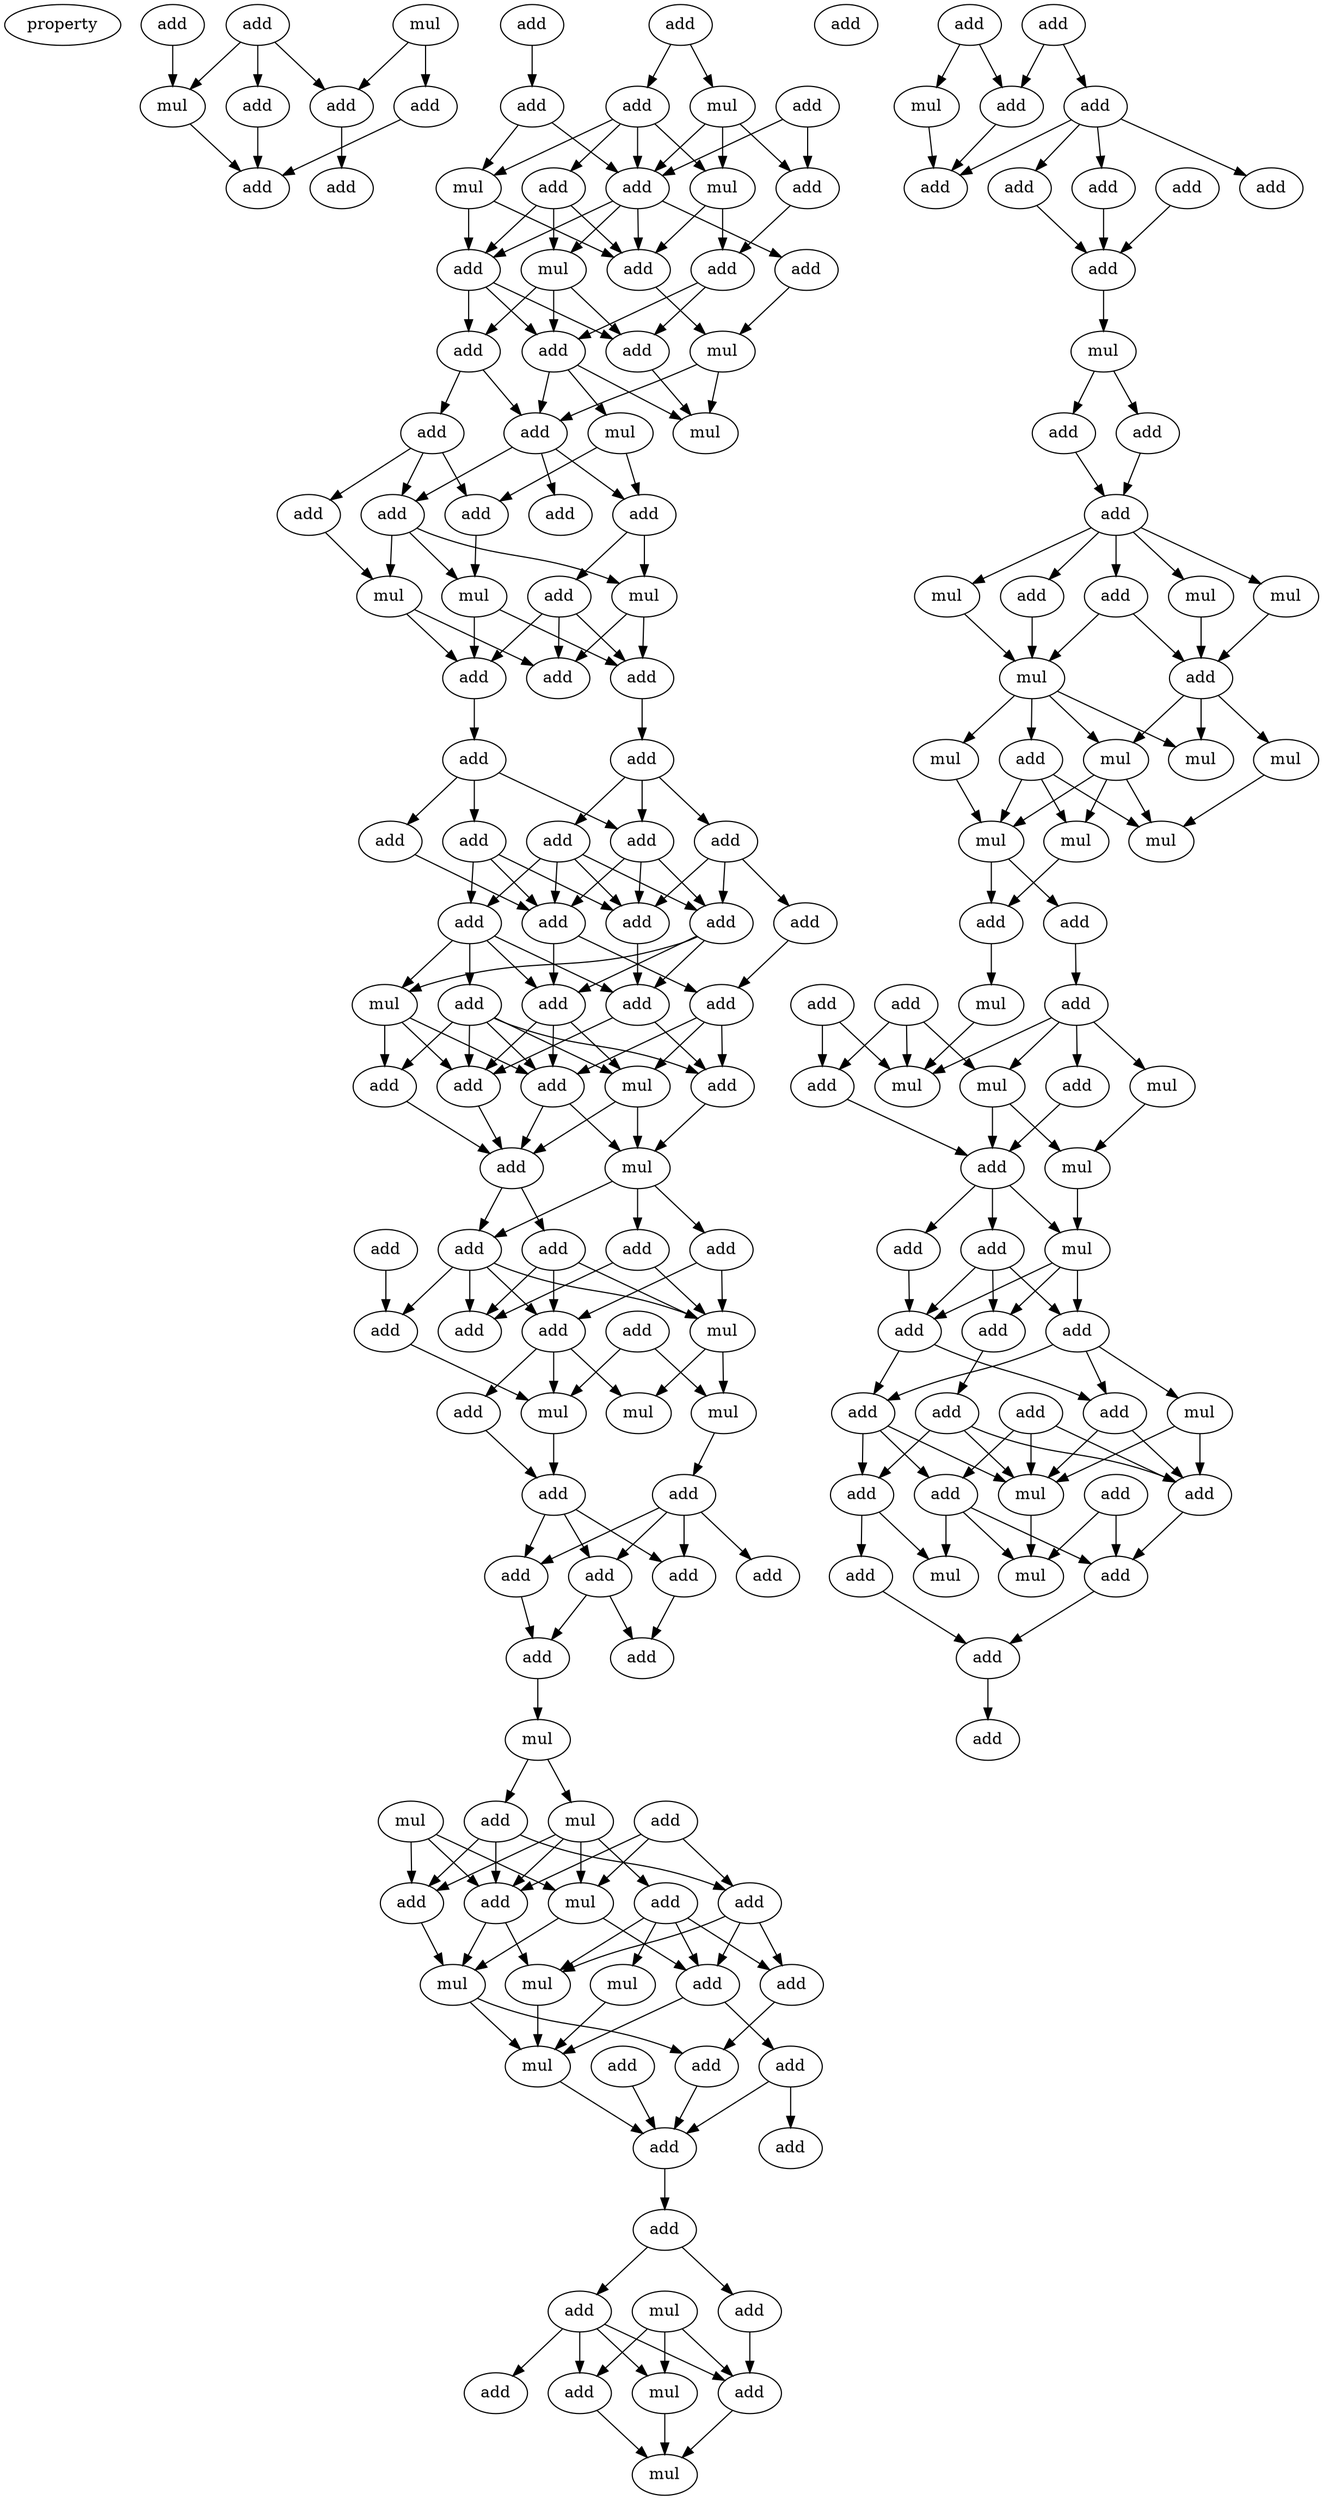 digraph {
    node [fontcolor=black]
    property [mul=2,lf=1.6]
    0 [ label = add ];
    1 [ label = mul ];
    2 [ label = add ];
    3 [ label = add ];
    4 [ label = add ];
    5 [ label = add ];
    6 [ label = mul ];
    7 [ label = add ];
    8 [ label = add ];
    9 [ label = add ];
    10 [ label = add ];
    11 [ label = add ];
    12 [ label = mul ];
    13 [ label = add ];
    14 [ label = add ];
    15 [ label = add ];
    16 [ label = mul ];
    17 [ label = mul ];
    18 [ label = add ];
    19 [ label = add ];
    20 [ label = add ];
    21 [ label = add ];
    22 [ label = add ];
    23 [ label = add ];
    24 [ label = mul ];
    25 [ label = mul ];
    26 [ label = add ];
    27 [ label = add ];
    28 [ label = add ];
    29 [ label = add ];
    30 [ label = add ];
    31 [ label = mul ];
    32 [ label = mul ];
    33 [ label = add ];
    34 [ label = add ];
    35 [ label = add ];
    36 [ label = add ];
    37 [ label = add ];
    38 [ label = mul ];
    39 [ label = mul ];
    40 [ label = mul ];
    41 [ label = add ];
    42 [ label = add ];
    43 [ label = add ];
    44 [ label = add ];
    45 [ label = add ];
    46 [ label = add ];
    47 [ label = add ];
    48 [ label = add ];
    49 [ label = add ];
    50 [ label = add ];
    51 [ label = add ];
    52 [ label = add ];
    53 [ label = add ];
    54 [ label = add ];
    55 [ label = add ];
    56 [ label = add ];
    57 [ label = mul ];
    58 [ label = add ];
    59 [ label = add ];
    60 [ label = add ];
    61 [ label = add ];
    62 [ label = add ];
    63 [ label = add ];
    64 [ label = add ];
    65 [ label = add ];
    66 [ label = mul ];
    67 [ label = mul ];
    68 [ label = add ];
    69 [ label = add ];
    70 [ label = add ];
    71 [ label = add ];
    72 [ label = add ];
    73 [ label = add ];
    74 [ label = mul ];
    75 [ label = add ];
    76 [ label = add ];
    77 [ label = add ];
    78 [ label = add ];
    79 [ label = add ];
    80 [ label = mul ];
    81 [ label = mul ];
    82 [ label = mul ];
    83 [ label = add ];
    84 [ label = add ];
    85 [ label = add ];
    86 [ label = add ];
    87 [ label = add ];
    88 [ label = add ];
    89 [ label = add ];
    90 [ label = add ];
    91 [ label = add ];
    92 [ label = mul ];
    93 [ label = mul ];
    94 [ label = mul ];
    95 [ label = add ];
    96 [ label = add ];
    97 [ label = add ];
    98 [ label = mul ];
    99 [ label = add ];
    100 [ label = add ];
    101 [ label = add ];
    102 [ label = mul ];
    103 [ label = mul ];
    104 [ label = add ];
    105 [ label = mul ];
    106 [ label = add ];
    107 [ label = add ];
    108 [ label = add ];
    109 [ label = add ];
    110 [ label = mul ];
    111 [ label = add ];
    112 [ label = add ];
    113 [ label = add ];
    114 [ label = mul ];
    115 [ label = add ];
    116 [ label = add ];
    117 [ label = add ];
    118 [ label = add ];
    119 [ label = mul ];
    120 [ label = add ];
    121 [ label = mul ];
    122 [ label = add ];
    123 [ label = add ];
    124 [ label = mul ];
    125 [ label = add ];
    126 [ label = add ];
    127 [ label = add ];
    128 [ label = add ];
    129 [ label = add ];
    130 [ label = add ];
    131 [ label = add ];
    132 [ label = add ];
    133 [ label = mul ];
    134 [ label = add ];
    135 [ label = add ];
    136 [ label = add ];
    137 [ label = add ];
    138 [ label = mul ];
    139 [ label = mul ];
    140 [ label = add ];
    141 [ label = mul ];
    142 [ label = mul ];
    143 [ label = add ];
    144 [ label = mul ];
    145 [ label = mul ];
    146 [ label = mul ];
    147 [ label = mul ];
    148 [ label = add ];
    149 [ label = mul ];
    150 [ label = mul ];
    151 [ label = mul ];
    152 [ label = add ];
    153 [ label = add ];
    154 [ label = mul ];
    155 [ label = add ];
    156 [ label = add ];
    157 [ label = add ];
    158 [ label = add ];
    159 [ label = mul ];
    160 [ label = mul ];
    161 [ label = mul ];
    162 [ label = add ];
    163 [ label = add ];
    164 [ label = mul ];
    165 [ label = add ];
    166 [ label = add ];
    167 [ label = mul ];
    168 [ label = add ];
    169 [ label = add ];
    170 [ label = add ];
    171 [ label = add ];
    172 [ label = add ];
    173 [ label = mul ];
    174 [ label = add ];
    175 [ label = add ];
    176 [ label = add ];
    177 [ label = add ];
    178 [ label = add ];
    179 [ label = add ];
    180 [ label = mul ];
    181 [ label = add ];
    182 [ label = mul ];
    183 [ label = mul ];
    184 [ label = add ];
    185 [ label = add ];
    186 [ label = add ];
    0 -> 6 [ name = 0 ];
    1 -> 4 [ name = 1 ];
    1 -> 5 [ name = 2 ];
    2 -> 3 [ name = 3 ];
    2 -> 5 [ name = 4 ];
    2 -> 6 [ name = 5 ];
    3 -> 8 [ name = 6 ];
    4 -> 8 [ name = 7 ];
    5 -> 7 [ name = 8 ];
    6 -> 8 [ name = 9 ];
    9 -> 13 [ name = 10 ];
    10 -> 11 [ name = 11 ];
    10 -> 12 [ name = 12 ];
    11 -> 15 [ name = 13 ];
    11 -> 16 [ name = 14 ];
    11 -> 17 [ name = 15 ];
    11 -> 19 [ name = 16 ];
    12 -> 17 [ name = 17 ];
    12 -> 18 [ name = 18 ];
    12 -> 19 [ name = 19 ];
    13 -> 16 [ name = 20 ];
    13 -> 19 [ name = 21 ];
    14 -> 18 [ name = 22 ];
    14 -> 19 [ name = 23 ];
    15 -> 20 [ name = 24 ];
    15 -> 23 [ name = 25 ];
    15 -> 24 [ name = 26 ];
    16 -> 20 [ name = 27 ];
    16 -> 23 [ name = 28 ];
    17 -> 22 [ name = 29 ];
    17 -> 23 [ name = 30 ];
    18 -> 22 [ name = 31 ];
    19 -> 20 [ name = 32 ];
    19 -> 21 [ name = 33 ];
    19 -> 23 [ name = 34 ];
    19 -> 24 [ name = 35 ];
    20 -> 26 [ name = 36 ];
    20 -> 27 [ name = 37 ];
    20 -> 28 [ name = 38 ];
    21 -> 25 [ name = 39 ];
    22 -> 27 [ name = 40 ];
    22 -> 28 [ name = 41 ];
    23 -> 25 [ name = 42 ];
    24 -> 26 [ name = 43 ];
    24 -> 27 [ name = 44 ];
    24 -> 28 [ name = 45 ];
    25 -> 29 [ name = 46 ];
    25 -> 31 [ name = 47 ];
    26 -> 29 [ name = 48 ];
    26 -> 30 [ name = 49 ];
    27 -> 29 [ name = 50 ];
    27 -> 31 [ name = 51 ];
    27 -> 32 [ name = 52 ];
    28 -> 31 [ name = 53 ];
    29 -> 33 [ name = 54 ];
    29 -> 36 [ name = 55 ];
    29 -> 37 [ name = 56 ];
    30 -> 34 [ name = 57 ];
    30 -> 35 [ name = 58 ];
    30 -> 37 [ name = 59 ];
    32 -> 33 [ name = 60 ];
    32 -> 34 [ name = 61 ];
    33 -> 40 [ name = 62 ];
    33 -> 41 [ name = 63 ];
    34 -> 39 [ name = 64 ];
    35 -> 38 [ name = 65 ];
    37 -> 38 [ name = 66 ];
    37 -> 39 [ name = 67 ];
    37 -> 40 [ name = 68 ];
    38 -> 42 [ name = 69 ];
    38 -> 44 [ name = 70 ];
    39 -> 43 [ name = 71 ];
    39 -> 44 [ name = 72 ];
    40 -> 42 [ name = 73 ];
    40 -> 43 [ name = 74 ];
    41 -> 42 [ name = 75 ];
    41 -> 43 [ name = 76 ];
    41 -> 44 [ name = 77 ];
    43 -> 45 [ name = 78 ];
    44 -> 46 [ name = 79 ];
    45 -> 48 [ name = 80 ];
    45 -> 49 [ name = 81 ];
    45 -> 50 [ name = 82 ];
    46 -> 47 [ name = 83 ];
    46 -> 49 [ name = 84 ];
    46 -> 51 [ name = 85 ];
    47 -> 56 [ name = 86 ];
    48 -> 52 [ name = 87 ];
    48 -> 53 [ name = 88 ];
    48 -> 55 [ name = 89 ];
    49 -> 53 [ name = 90 ];
    49 -> 55 [ name = 91 ];
    49 -> 56 [ name = 92 ];
    50 -> 53 [ name = 93 ];
    50 -> 54 [ name = 94 ];
    50 -> 55 [ name = 95 ];
    50 -> 56 [ name = 96 ];
    51 -> 54 [ name = 97 ];
    51 -> 55 [ name = 98 ];
    51 -> 56 [ name = 99 ];
    52 -> 59 [ name = 100 ];
    53 -> 57 [ name = 101 ];
    53 -> 58 [ name = 102 ];
    53 -> 60 [ name = 103 ];
    54 -> 57 [ name = 104 ];
    54 -> 58 [ name = 105 ];
    54 -> 60 [ name = 106 ];
    54 -> 61 [ name = 107 ];
    55 -> 58 [ name = 108 ];
    56 -> 59 [ name = 109 ];
    56 -> 60 [ name = 110 ];
    57 -> 62 [ name = 111 ];
    57 -> 64 [ name = 112 ];
    57 -> 65 [ name = 113 ];
    58 -> 63 [ name = 114 ];
    58 -> 65 [ name = 115 ];
    59 -> 62 [ name = 116 ];
    59 -> 63 [ name = 117 ];
    59 -> 66 [ name = 118 ];
    60 -> 62 [ name = 119 ];
    60 -> 65 [ name = 120 ];
    60 -> 66 [ name = 121 ];
    61 -> 62 [ name = 122 ];
    61 -> 63 [ name = 123 ];
    61 -> 64 [ name = 124 ];
    61 -> 65 [ name = 125 ];
    61 -> 66 [ name = 126 ];
    62 -> 67 [ name = 127 ];
    62 -> 68 [ name = 128 ];
    63 -> 67 [ name = 129 ];
    64 -> 68 [ name = 130 ];
    65 -> 68 [ name = 131 ];
    66 -> 67 [ name = 132 ];
    66 -> 68 [ name = 133 ];
    67 -> 69 [ name = 134 ];
    67 -> 70 [ name = 135 ];
    67 -> 72 [ name = 136 ];
    68 -> 69 [ name = 137 ];
    68 -> 73 [ name = 138 ];
    69 -> 74 [ name = 139 ];
    69 -> 75 [ name = 140 ];
    69 -> 76 [ name = 141 ];
    69 -> 78 [ name = 142 ];
    70 -> 74 [ name = 143 ];
    70 -> 75 [ name = 144 ];
    71 -> 76 [ name = 145 ];
    72 -> 74 [ name = 146 ];
    72 -> 78 [ name = 147 ];
    73 -> 74 [ name = 148 ];
    73 -> 75 [ name = 149 ];
    73 -> 78 [ name = 150 ];
    74 -> 81 [ name = 151 ];
    74 -> 82 [ name = 152 ];
    76 -> 80 [ name = 153 ];
    77 -> 80 [ name = 154 ];
    77 -> 82 [ name = 155 ];
    78 -> 79 [ name = 156 ];
    78 -> 80 [ name = 157 ];
    78 -> 81 [ name = 158 ];
    79 -> 84 [ name = 159 ];
    80 -> 84 [ name = 160 ];
    82 -> 83 [ name = 161 ];
    83 -> 85 [ name = 162 ];
    83 -> 86 [ name = 163 ];
    83 -> 88 [ name = 164 ];
    83 -> 89 [ name = 165 ];
    84 -> 85 [ name = 166 ];
    84 -> 86 [ name = 167 ];
    84 -> 88 [ name = 168 ];
    85 -> 90 [ name = 169 ];
    86 -> 91 [ name = 170 ];
    88 -> 90 [ name = 171 ];
    88 -> 91 [ name = 172 ];
    91 -> 92 [ name = 173 ];
    92 -> 93 [ name = 174 ];
    92 -> 96 [ name = 175 ];
    93 -> 97 [ name = 176 ];
    93 -> 98 [ name = 177 ];
    93 -> 100 [ name = 178 ];
    93 -> 101 [ name = 179 ];
    94 -> 97 [ name = 180 ];
    94 -> 98 [ name = 181 ];
    94 -> 101 [ name = 182 ];
    95 -> 98 [ name = 183 ];
    95 -> 99 [ name = 184 ];
    95 -> 101 [ name = 185 ];
    96 -> 97 [ name = 186 ];
    96 -> 99 [ name = 187 ];
    96 -> 101 [ name = 188 ];
    97 -> 103 [ name = 189 ];
    98 -> 103 [ name = 190 ];
    98 -> 104 [ name = 191 ];
    99 -> 104 [ name = 192 ];
    99 -> 105 [ name = 193 ];
    99 -> 106 [ name = 194 ];
    100 -> 102 [ name = 195 ];
    100 -> 104 [ name = 196 ];
    100 -> 105 [ name = 197 ];
    100 -> 106 [ name = 198 ];
    101 -> 103 [ name = 199 ];
    101 -> 105 [ name = 200 ];
    102 -> 110 [ name = 201 ];
    103 -> 108 [ name = 202 ];
    103 -> 110 [ name = 203 ];
    104 -> 109 [ name = 204 ];
    104 -> 110 [ name = 205 ];
    105 -> 110 [ name = 206 ];
    106 -> 108 [ name = 207 ];
    107 -> 111 [ name = 208 ];
    108 -> 111 [ name = 209 ];
    109 -> 111 [ name = 210 ];
    109 -> 112 [ name = 211 ];
    110 -> 111 [ name = 212 ];
    111 -> 113 [ name = 213 ];
    113 -> 115 [ name = 214 ];
    113 -> 116 [ name = 215 ];
    114 -> 117 [ name = 216 ];
    114 -> 119 [ name = 217 ];
    114 -> 120 [ name = 218 ];
    115 -> 117 [ name = 219 ];
    115 -> 118 [ name = 220 ];
    115 -> 119 [ name = 221 ];
    115 -> 120 [ name = 222 ];
    116 -> 117 [ name = 223 ];
    117 -> 121 [ name = 224 ];
    119 -> 121 [ name = 225 ];
    120 -> 121 [ name = 226 ];
    122 -> 124 [ name = 227 ];
    122 -> 125 [ name = 228 ];
    123 -> 125 [ name = 229 ];
    123 -> 126 [ name = 230 ];
    124 -> 131 [ name = 231 ];
    125 -> 131 [ name = 232 ];
    126 -> 127 [ name = 233 ];
    126 -> 128 [ name = 234 ];
    126 -> 129 [ name = 235 ];
    126 -> 131 [ name = 236 ];
    127 -> 132 [ name = 237 ];
    128 -> 132 [ name = 238 ];
    130 -> 132 [ name = 239 ];
    132 -> 133 [ name = 240 ];
    133 -> 134 [ name = 241 ];
    133 -> 135 [ name = 242 ];
    134 -> 136 [ name = 243 ];
    135 -> 136 [ name = 244 ];
    136 -> 137 [ name = 245 ];
    136 -> 138 [ name = 246 ];
    136 -> 139 [ name = 247 ];
    136 -> 140 [ name = 248 ];
    136 -> 141 [ name = 249 ];
    137 -> 142 [ name = 250 ];
    137 -> 143 [ name = 251 ];
    138 -> 142 [ name = 252 ];
    139 -> 143 [ name = 253 ];
    140 -> 142 [ name = 254 ];
    141 -> 143 [ name = 255 ];
    142 -> 144 [ name = 256 ];
    142 -> 145 [ name = 257 ];
    142 -> 147 [ name = 258 ];
    142 -> 148 [ name = 259 ];
    143 -> 144 [ name = 260 ];
    143 -> 145 [ name = 261 ];
    143 -> 146 [ name = 262 ];
    145 -> 149 [ name = 263 ];
    145 -> 150 [ name = 264 ];
    145 -> 151 [ name = 265 ];
    146 -> 151 [ name = 266 ];
    147 -> 150 [ name = 267 ];
    148 -> 149 [ name = 268 ];
    148 -> 150 [ name = 269 ];
    148 -> 151 [ name = 270 ];
    149 -> 152 [ name = 271 ];
    150 -> 152 [ name = 272 ];
    150 -> 153 [ name = 273 ];
    152 -> 154 [ name = 274 ];
    153 -> 155 [ name = 275 ];
    154 -> 161 [ name = 276 ];
    155 -> 159 [ name = 277 ];
    155 -> 160 [ name = 278 ];
    155 -> 161 [ name = 279 ];
    155 -> 162 [ name = 280 ];
    156 -> 158 [ name = 281 ];
    156 -> 159 [ name = 282 ];
    156 -> 161 [ name = 283 ];
    157 -> 158 [ name = 284 ];
    157 -> 161 [ name = 285 ];
    158 -> 163 [ name = 286 ];
    159 -> 163 [ name = 287 ];
    159 -> 164 [ name = 288 ];
    160 -> 164 [ name = 289 ];
    162 -> 163 [ name = 290 ];
    163 -> 165 [ name = 291 ];
    163 -> 166 [ name = 292 ];
    163 -> 167 [ name = 293 ];
    164 -> 167 [ name = 294 ];
    165 -> 168 [ name = 295 ];
    165 -> 169 [ name = 296 ];
    165 -> 170 [ name = 297 ];
    166 -> 168 [ name = 298 ];
    167 -> 168 [ name = 299 ];
    167 -> 169 [ name = 300 ];
    167 -> 170 [ name = 301 ];
    168 -> 171 [ name = 302 ];
    168 -> 174 [ name = 303 ];
    169 -> 172 [ name = 304 ];
    170 -> 171 [ name = 305 ];
    170 -> 173 [ name = 306 ];
    170 -> 174 [ name = 307 ];
    171 -> 178 [ name = 308 ];
    171 -> 179 [ name = 309 ];
    171 -> 180 [ name = 310 ];
    172 -> 177 [ name = 311 ];
    172 -> 178 [ name = 312 ];
    172 -> 180 [ name = 313 ];
    173 -> 177 [ name = 314 ];
    173 -> 180 [ name = 315 ];
    174 -> 177 [ name = 316 ];
    174 -> 180 [ name = 317 ];
    175 -> 177 [ name = 318 ];
    175 -> 179 [ name = 319 ];
    175 -> 180 [ name = 320 ];
    176 -> 181 [ name = 321 ];
    176 -> 183 [ name = 322 ];
    177 -> 181 [ name = 323 ];
    178 -> 182 [ name = 324 ];
    178 -> 184 [ name = 325 ];
    179 -> 181 [ name = 326 ];
    179 -> 182 [ name = 327 ];
    179 -> 183 [ name = 328 ];
    180 -> 183 [ name = 329 ];
    181 -> 185 [ name = 330 ];
    184 -> 185 [ name = 331 ];
    185 -> 186 [ name = 332 ];
}
